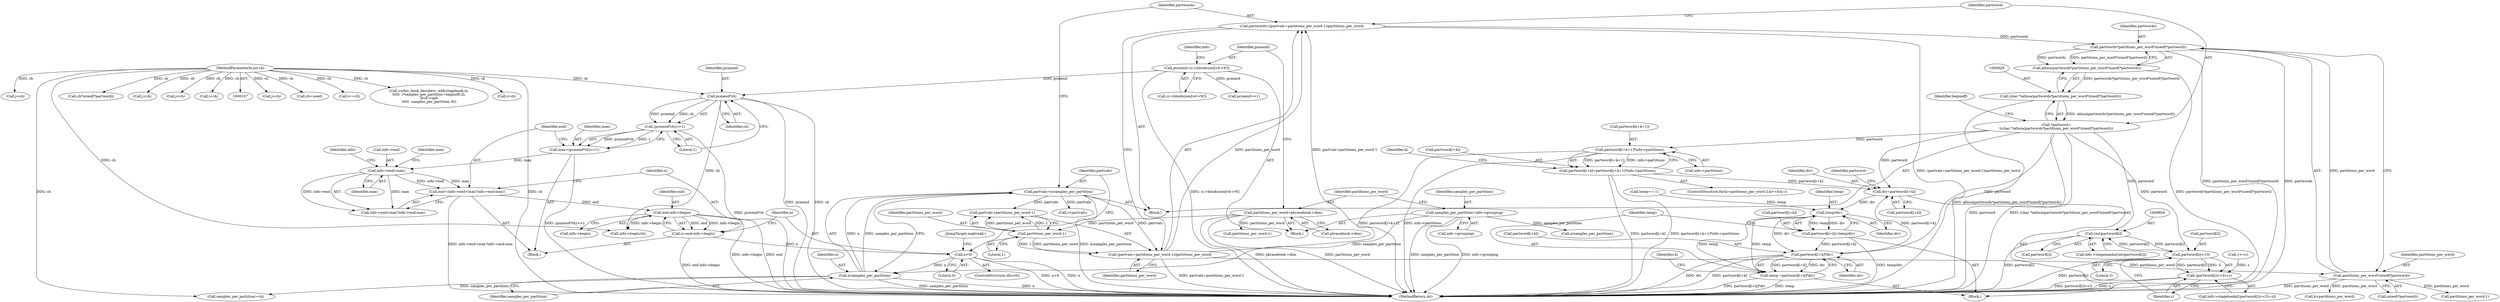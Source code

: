 digraph "1_Android_659030a2e80c38fb8da0a4eb68695349eec6778b@API" {
"1000630" [label="(Call,partwords*partitions_per_word*sizeof(*partword))"];
"1000615" [label="(Call,partwords=(partvals+partitions_per_word-1)/partitions_per_word)"];
"1000617" [label="(Call,(partvals+partitions_per_word-1)/partitions_per_word)"];
"1000609" [label="(Call,partvals=n/samples_per_partition)"];
"1000611" [label="(Call,n/samples_per_partition)"];
"1000604" [label="(Call,n>0)"];
"1000596" [label="(Call,n=end-info->begin)"];
"1000598" [label="(Call,end-info->begin)"];
"1000583" [label="(Call,end=(info->end<max?info->end:max))"];
"1000586" [label="(Call,info->end<max)"];
"1000575" [label="(Call,max=(pcmend*ch)>>1)"];
"1000577" [label="(Call,(pcmend*ch)>>1)"];
"1000578" [label="(Call,pcmend*ch)"];
"1000155" [label="(Call,pcmend=ci->blocksizes[vd->W])"];
"1000112" [label="(MethodParameterIn,int ch)"];
"1000143" [label="(Call,samples_per_partition=info->grouping)"];
"1000620" [label="(Call,partitions_per_word-1)"];
"1000149" [label="(Call,partitions_per_word=phrasebook->dim)"];
"1000632" [label="(Call,partitions_per_word*sizeof(*partword))"];
"1000629" [label="(Call,alloca(partwords*partitions_per_word*sizeof(*partword)))"];
"1000627" [label="(Call,(char *)alloca(partwords*partitions_per_word*sizeof(*partword)))"];
"1000625" [label="(Call,*partword=\n\t(char *)alloca(partwords*partitions_per_word*sizeof(*partword)))"];
"1000720" [label="(Call,partword[i+k+1]*info->partitions)"];
"1000714" [label="(Call,partword[i+k]=partword[i+k+1]*info->partitions)"];
"1000756" [label="(Call,div=partword[i+k])"];
"1000769" [label="(Call,temp/div)"];
"1000763" [label="(Call,partword[i+k]=temp/div)"];
"1000774" [label="(Call,partword[i+k]*div)"];
"1000772" [label="(Call,temp-=partword[i+k]*div)"];
"1000803" [label="(Call,(int)partword[i])"];
"1000824" [label="(Call,partword[i]<<3)"];
"1000823" [label="(Call,(partword[i]<<3)+s)"];
"1000600" [label="(Call,info->begin)"];
"1000592" [label="(Identifier,info)"];
"1000573" [label="(Block,)"];
"1000765" [label="(Identifier,partword)"];
"1000609" [label="(Call,partvals=n/samples_per_partition)"];
"1000615" [label="(Call,partwords=(partvals+partitions_per_word-1)/partitions_per_word)"];
"1000155" [label="(Call,pcmend=ci->blocksizes[vd->W])"];
"1000605" [label="(Identifier,n)"];
"1000714" [label="(Call,partword[i+k]=partword[i+k+1]*info->partitions)"];
"1000630" [label="(Call,partwords*partitions_per_word*sizeof(*partword))"];
"1000808" [label="(Call,1<<s)"];
"1000819" [label="(Call,info->stagebooks[(partword[i]<<3)+s])"];
"1000625" [label="(Call,*partword=\n\t(char *)alloca(partwords*partitions_per_word*sizeof(*partword)))"];
"1000584" [label="(Identifier,end)"];
"1000354" [label="(Call,j<ch)"];
"1000631" [label="(Identifier,partwords)"];
"1000240" [label="(Call,ch=used)"];
"1000770" [label="(Identifier,temp)"];
"1000621" [label="(Identifier,partitions_per_word)"];
"1000632" [label="(Call,partitions_per_word*sizeof(*partword))"];
"1000613" [label="(Identifier,samples_per_partition)"];
"1000167" [label="(Identifier,info)"];
"1000157" [label="(Call,ci->blocksizes[vd->W])"];
"1000660" [label="(Call,i==ch)"];
"1000579" [label="(Identifier,pcmend)"];
"1000581" [label="(Literal,1)"];
"1000773" [label="(Identifier,temp)"];
"1000758" [label="(Call,partword[i+k])"];
"1000832" [label="(Call,vorbis_book_decodevv_add(stagebook,in,\n\t\t\t\t\t  i*samples_per_partition+beginoff,ch,\n &vd->opb,\n\t\t\t\t\t  samples_per_partition,-8))"];
"1000618" [label="(Call,partvals+partitions_per_word-1)"];
"1000633" [label="(Identifier,partitions_per_word)"];
"1000617" [label="(Call,(partvals+partitions_per_word-1)/partitions_per_word)"];
"1000599" [label="(Identifier,end)"];
"1000113" [label="(Block,)"];
"1000612" [label="(Identifier,n)"];
"1000775" [label="(Call,partword[i+k])"];
"1000622" [label="(Literal,1)"];
"1000578" [label="(Call,pcmend*ch)"];
"1000699" [label="(Call,partitions_per_word-1)"];
"1000823" [label="(Call,(partword[i]<<3)+s)"];
"1000590" [label="(Identifier,max)"];
"1000754" [label="(Block,)"];
"1000854" [label="(MethodReturn,int)"];
"1000629" [label="(Call,alloca(partwords*partitions_per_word*sizeof(*partword)))"];
"1000150" [label="(Identifier,partitions_per_word)"];
"1000756" [label="(Call,div=partword[i+k])"];
"1000597" [label="(Identifier,n)"];
"1000606" [label="(Literal,0)"];
"1000786" [label="(Call,k<partitions_per_word)"];
"1000585" [label="(Call,info->end<max?info->end:max)"];
"1000649" [label="(Call,i<ch)"];
"1000474" [label="(Call,j<ch)"];
"1000774" [label="(Call,partword[i+k]*div)"];
"1000780" [label="(Identifier,div)"];
"1000753" [label="(Identifier,k)"];
"1000824" [label="(Call,partword[i]<<3)"];
"1000763" [label="(Call,partword[i+k]=temp/div)"];
"1000616" [label="(Identifier,partwords)"];
"1000721" [label="(Call,partword[i+k+1])"];
"1000577" [label="(Call,(pcmend*ch)>>1)"];
"1000610" [label="(Identifier,partvals)"];
"1000604" [label="(Call,n>0)"];
"1000206" [label="(Call,n/samples_per_partition)"];
"1000583" [label="(Call,end=(info->end<max?info->end:max))"];
"1000803" [label="(Call,(int)partword[i])"];
"1000825" [label="(Call,partword[i])"];
"1000575" [label="(Call,max=(pcmend*ch)>>1)"];
"1000252" [label="(Call,ch*sizeof(*partword))"];
"1000145" [label="(Call,info->grouping)"];
"1000805" [label="(Call,partword[i])"];
"1000620" [label="(Call,partitions_per_word-1)"];
"1000740" [label="(Call,temp==-1)"];
"1000634" [label="(Call,sizeof(*partword))"];
"1000215" [label="(Call,partitions_per_word-1)"];
"1000586" [label="(Call,info->end<max)"];
"1000639" [label="(Identifier,beginoff)"];
"1000640" [label="(Call,info->begin/ch)"];
"1000665" [label="(Call,samples_per_partition/=ch)"];
"1000703" [label="(ControlStructure,for(k=partitions_per_word-2;k>=0;k--))"];
"1000623" [label="(Identifier,partitions_per_word)"];
"1000715" [label="(Call,partword[i+k])"];
"1000580" [label="(Identifier,ch)"];
"1000391" [label="(Call,j<ch)"];
"1000728" [label="(Call,info->partitions)"];
"1000828" [label="(Literal,3)"];
"1000769" [label="(Call,temp/div)"];
"1000598" [label="(Call,end-info->begin)"];
"1000713" [label="(Identifier,k)"];
"1000587" [label="(Call,info->end)"];
"1000261" [label="(Call,j<ch)"];
"1000112" [label="(MethodParameterIn,int ch)"];
"1000772" [label="(Call,temp-=partword[i+k]*div)"];
"1000603" [label="(ControlStructure,if(n>0))"];
"1000149" [label="(Call,partitions_per_word=phrasebook->dim)"];
"1000764" [label="(Call,partword[i+k])"];
"1000174" [label="(Call,pcmend>>1)"];
"1000829" [label="(Identifier,s)"];
"1000757" [label="(Identifier,div)"];
"1000627" [label="(Call,(char *)alloca(partwords*partitions_per_word*sizeof(*partword)))"];
"1000799" [label="(Call,info->stagemasks[(int)partword[i]])"];
"1000720" [label="(Call,partword[i+k+1]*info->partitions)"];
"1000607" [label="(Block,)"];
"1000684" [label="(Call,i<partvals)"];
"1000851" [label="(JumpTarget,eopbreak:)"];
"1000151" [label="(Call,phrasebook->dim)"];
"1000594" [label="(Identifier,max)"];
"1000144" [label="(Identifier,samples_per_partition)"];
"1000143" [label="(Call,samples_per_partition=info->grouping)"];
"1000596" [label="(Call,n=end-info->begin)"];
"1000156" [label="(Identifier,pcmend)"];
"1000223" [label="(Call,i<ch)"];
"1000576" [label="(Identifier,max)"];
"1000626" [label="(Identifier,partword)"];
"1000611" [label="(Call,n/samples_per_partition)"];
"1000771" [label="(Identifier,div)"];
"1000630" -> "1000629"  [label="AST: "];
"1000630" -> "1000632"  [label="CFG: "];
"1000631" -> "1000630"  [label="AST: "];
"1000632" -> "1000630"  [label="AST: "];
"1000629" -> "1000630"  [label="CFG: "];
"1000630" -> "1000854"  [label="DDG: partitions_per_word*sizeof(*partword)"];
"1000630" -> "1000854"  [label="DDG: partwords"];
"1000630" -> "1000629"  [label="DDG: partwords"];
"1000630" -> "1000629"  [label="DDG: partitions_per_word*sizeof(*partword)"];
"1000615" -> "1000630"  [label="DDG: partwords"];
"1000632" -> "1000630"  [label="DDG: partitions_per_word"];
"1000615" -> "1000607"  [label="AST: "];
"1000615" -> "1000617"  [label="CFG: "];
"1000616" -> "1000615"  [label="AST: "];
"1000617" -> "1000615"  [label="AST: "];
"1000626" -> "1000615"  [label="CFG: "];
"1000615" -> "1000854"  [label="DDG: (partvals+partitions_per_word-1)/partitions_per_word"];
"1000617" -> "1000615"  [label="DDG: partvals+partitions_per_word-1"];
"1000617" -> "1000615"  [label="DDG: partitions_per_word"];
"1000617" -> "1000623"  [label="CFG: "];
"1000618" -> "1000617"  [label="AST: "];
"1000623" -> "1000617"  [label="AST: "];
"1000617" -> "1000854"  [label="DDG: partvals+partitions_per_word-1"];
"1000609" -> "1000617"  [label="DDG: partvals"];
"1000620" -> "1000617"  [label="DDG: partitions_per_word"];
"1000620" -> "1000617"  [label="DDG: 1"];
"1000617" -> "1000632"  [label="DDG: partitions_per_word"];
"1000609" -> "1000607"  [label="AST: "];
"1000609" -> "1000611"  [label="CFG: "];
"1000610" -> "1000609"  [label="AST: "];
"1000611" -> "1000609"  [label="AST: "];
"1000616" -> "1000609"  [label="CFG: "];
"1000609" -> "1000854"  [label="DDG: n/samples_per_partition"];
"1000611" -> "1000609"  [label="DDG: n"];
"1000611" -> "1000609"  [label="DDG: samples_per_partition"];
"1000609" -> "1000618"  [label="DDG: partvals"];
"1000609" -> "1000684"  [label="DDG: partvals"];
"1000611" -> "1000613"  [label="CFG: "];
"1000612" -> "1000611"  [label="AST: "];
"1000613" -> "1000611"  [label="AST: "];
"1000611" -> "1000854"  [label="DDG: samples_per_partition"];
"1000611" -> "1000854"  [label="DDG: n"];
"1000604" -> "1000611"  [label="DDG: n"];
"1000143" -> "1000611"  [label="DDG: samples_per_partition"];
"1000611" -> "1000665"  [label="DDG: samples_per_partition"];
"1000604" -> "1000603"  [label="AST: "];
"1000604" -> "1000606"  [label="CFG: "];
"1000605" -> "1000604"  [label="AST: "];
"1000606" -> "1000604"  [label="AST: "];
"1000610" -> "1000604"  [label="CFG: "];
"1000851" -> "1000604"  [label="CFG: "];
"1000604" -> "1000854"  [label="DDG: n>0"];
"1000604" -> "1000854"  [label="DDG: n"];
"1000596" -> "1000604"  [label="DDG: n"];
"1000596" -> "1000573"  [label="AST: "];
"1000596" -> "1000598"  [label="CFG: "];
"1000597" -> "1000596"  [label="AST: "];
"1000598" -> "1000596"  [label="AST: "];
"1000605" -> "1000596"  [label="CFG: "];
"1000596" -> "1000854"  [label="DDG: end-info->begin"];
"1000598" -> "1000596"  [label="DDG: end"];
"1000598" -> "1000596"  [label="DDG: info->begin"];
"1000598" -> "1000600"  [label="CFG: "];
"1000599" -> "1000598"  [label="AST: "];
"1000600" -> "1000598"  [label="AST: "];
"1000598" -> "1000854"  [label="DDG: end"];
"1000598" -> "1000854"  [label="DDG: info->begin"];
"1000583" -> "1000598"  [label="DDG: end"];
"1000598" -> "1000640"  [label="DDG: info->begin"];
"1000583" -> "1000573"  [label="AST: "];
"1000583" -> "1000585"  [label="CFG: "];
"1000584" -> "1000583"  [label="AST: "];
"1000585" -> "1000583"  [label="AST: "];
"1000597" -> "1000583"  [label="CFG: "];
"1000583" -> "1000854"  [label="DDG: info->end<max?info->end:max"];
"1000586" -> "1000583"  [label="DDG: info->end"];
"1000586" -> "1000583"  [label="DDG: max"];
"1000586" -> "1000585"  [label="AST: "];
"1000586" -> "1000590"  [label="CFG: "];
"1000587" -> "1000586"  [label="AST: "];
"1000590" -> "1000586"  [label="AST: "];
"1000592" -> "1000586"  [label="CFG: "];
"1000594" -> "1000586"  [label="CFG: "];
"1000575" -> "1000586"  [label="DDG: max"];
"1000586" -> "1000585"  [label="DDG: info->end"];
"1000586" -> "1000585"  [label="DDG: max"];
"1000575" -> "1000573"  [label="AST: "];
"1000575" -> "1000577"  [label="CFG: "];
"1000576" -> "1000575"  [label="AST: "];
"1000577" -> "1000575"  [label="AST: "];
"1000584" -> "1000575"  [label="CFG: "];
"1000575" -> "1000854"  [label="DDG: (pcmend*ch)>>1"];
"1000577" -> "1000575"  [label="DDG: pcmend*ch"];
"1000577" -> "1000575"  [label="DDG: 1"];
"1000577" -> "1000581"  [label="CFG: "];
"1000578" -> "1000577"  [label="AST: "];
"1000581" -> "1000577"  [label="AST: "];
"1000577" -> "1000854"  [label="DDG: pcmend*ch"];
"1000578" -> "1000577"  [label="DDG: pcmend"];
"1000578" -> "1000577"  [label="DDG: ch"];
"1000578" -> "1000580"  [label="CFG: "];
"1000579" -> "1000578"  [label="AST: "];
"1000580" -> "1000578"  [label="AST: "];
"1000581" -> "1000578"  [label="CFG: "];
"1000578" -> "1000854"  [label="DDG: pcmend"];
"1000578" -> "1000854"  [label="DDG: ch"];
"1000155" -> "1000578"  [label="DDG: pcmend"];
"1000112" -> "1000578"  [label="DDG: ch"];
"1000578" -> "1000640"  [label="DDG: ch"];
"1000155" -> "1000113"  [label="AST: "];
"1000155" -> "1000157"  [label="CFG: "];
"1000156" -> "1000155"  [label="AST: "];
"1000157" -> "1000155"  [label="AST: "];
"1000167" -> "1000155"  [label="CFG: "];
"1000155" -> "1000854"  [label="DDG: ci->blocksizes[vd->W]"];
"1000155" -> "1000174"  [label="DDG: pcmend"];
"1000112" -> "1000107"  [label="AST: "];
"1000112" -> "1000854"  [label="DDG: ch"];
"1000112" -> "1000223"  [label="DDG: ch"];
"1000112" -> "1000240"  [label="DDG: ch"];
"1000112" -> "1000252"  [label="DDG: ch"];
"1000112" -> "1000261"  [label="DDG: ch"];
"1000112" -> "1000354"  [label="DDG: ch"];
"1000112" -> "1000391"  [label="DDG: ch"];
"1000112" -> "1000474"  [label="DDG: ch"];
"1000112" -> "1000640"  [label="DDG: ch"];
"1000112" -> "1000649"  [label="DDG: ch"];
"1000112" -> "1000660"  [label="DDG: ch"];
"1000112" -> "1000665"  [label="DDG: ch"];
"1000112" -> "1000832"  [label="DDG: ch"];
"1000143" -> "1000113"  [label="AST: "];
"1000143" -> "1000145"  [label="CFG: "];
"1000144" -> "1000143"  [label="AST: "];
"1000145" -> "1000143"  [label="AST: "];
"1000150" -> "1000143"  [label="CFG: "];
"1000143" -> "1000854"  [label="DDG: samples_per_partition"];
"1000143" -> "1000854"  [label="DDG: info->grouping"];
"1000143" -> "1000206"  [label="DDG: samples_per_partition"];
"1000620" -> "1000618"  [label="AST: "];
"1000620" -> "1000622"  [label="CFG: "];
"1000621" -> "1000620"  [label="AST: "];
"1000622" -> "1000620"  [label="AST: "];
"1000618" -> "1000620"  [label="CFG: "];
"1000620" -> "1000618"  [label="DDG: partitions_per_word"];
"1000620" -> "1000618"  [label="DDG: 1"];
"1000149" -> "1000620"  [label="DDG: partitions_per_word"];
"1000149" -> "1000113"  [label="AST: "];
"1000149" -> "1000151"  [label="CFG: "];
"1000150" -> "1000149"  [label="AST: "];
"1000151" -> "1000149"  [label="AST: "];
"1000156" -> "1000149"  [label="CFG: "];
"1000149" -> "1000854"  [label="DDG: phrasebook->dim"];
"1000149" -> "1000854"  [label="DDG: partitions_per_word"];
"1000149" -> "1000215"  [label="DDG: partitions_per_word"];
"1000632" -> "1000634"  [label="CFG: "];
"1000633" -> "1000632"  [label="AST: "];
"1000634" -> "1000632"  [label="AST: "];
"1000632" -> "1000854"  [label="DDG: partitions_per_word"];
"1000632" -> "1000699"  [label="DDG: partitions_per_word"];
"1000632" -> "1000786"  [label="DDG: partitions_per_word"];
"1000629" -> "1000627"  [label="AST: "];
"1000627" -> "1000629"  [label="CFG: "];
"1000629" -> "1000854"  [label="DDG: partwords*partitions_per_word*sizeof(*partword)"];
"1000629" -> "1000627"  [label="DDG: partwords*partitions_per_word*sizeof(*partword)"];
"1000627" -> "1000625"  [label="AST: "];
"1000628" -> "1000627"  [label="AST: "];
"1000625" -> "1000627"  [label="CFG: "];
"1000627" -> "1000854"  [label="DDG: alloca(partwords*partitions_per_word*sizeof(*partword))"];
"1000627" -> "1000625"  [label="DDG: alloca(partwords*partitions_per_word*sizeof(*partword))"];
"1000625" -> "1000607"  [label="AST: "];
"1000626" -> "1000625"  [label="AST: "];
"1000639" -> "1000625"  [label="CFG: "];
"1000625" -> "1000854"  [label="DDG: partword"];
"1000625" -> "1000854"  [label="DDG: (char *)alloca(partwords*partitions_per_word*sizeof(*partword))"];
"1000625" -> "1000720"  [label="DDG: partword"];
"1000625" -> "1000756"  [label="DDG: partword"];
"1000625" -> "1000774"  [label="DDG: partword"];
"1000625" -> "1000803"  [label="DDG: partword"];
"1000625" -> "1000824"  [label="DDG: partword"];
"1000720" -> "1000714"  [label="AST: "];
"1000720" -> "1000728"  [label="CFG: "];
"1000721" -> "1000720"  [label="AST: "];
"1000728" -> "1000720"  [label="AST: "];
"1000714" -> "1000720"  [label="CFG: "];
"1000720" -> "1000854"  [label="DDG: partword[i+k+1]"];
"1000720" -> "1000854"  [label="DDG: info->partitions"];
"1000720" -> "1000714"  [label="DDG: partword[i+k+1]"];
"1000720" -> "1000714"  [label="DDG: info->partitions"];
"1000714" -> "1000703"  [label="AST: "];
"1000715" -> "1000714"  [label="AST: "];
"1000713" -> "1000714"  [label="CFG: "];
"1000714" -> "1000854"  [label="DDG: partword[i+k]"];
"1000714" -> "1000854"  [label="DDG: partword[i+k+1]*info->partitions"];
"1000714" -> "1000756"  [label="DDG: partword[i+k]"];
"1000756" -> "1000754"  [label="AST: "];
"1000756" -> "1000758"  [label="CFG: "];
"1000757" -> "1000756"  [label="AST: "];
"1000758" -> "1000756"  [label="AST: "];
"1000765" -> "1000756"  [label="CFG: "];
"1000774" -> "1000756"  [label="DDG: partword[i+k]"];
"1000756" -> "1000769"  [label="DDG: div"];
"1000769" -> "1000763"  [label="AST: "];
"1000769" -> "1000771"  [label="CFG: "];
"1000770" -> "1000769"  [label="AST: "];
"1000771" -> "1000769"  [label="AST: "];
"1000763" -> "1000769"  [label="CFG: "];
"1000769" -> "1000763"  [label="DDG: temp"];
"1000769" -> "1000763"  [label="DDG: div"];
"1000772" -> "1000769"  [label="DDG: temp"];
"1000740" -> "1000769"  [label="DDG: temp"];
"1000769" -> "1000772"  [label="DDG: temp"];
"1000769" -> "1000774"  [label="DDG: div"];
"1000763" -> "1000754"  [label="AST: "];
"1000764" -> "1000763"  [label="AST: "];
"1000773" -> "1000763"  [label="CFG: "];
"1000763" -> "1000854"  [label="DDG: temp/div"];
"1000763" -> "1000774"  [label="DDG: partword[i+k]"];
"1000774" -> "1000772"  [label="AST: "];
"1000774" -> "1000780"  [label="CFG: "];
"1000775" -> "1000774"  [label="AST: "];
"1000780" -> "1000774"  [label="AST: "];
"1000772" -> "1000774"  [label="CFG: "];
"1000774" -> "1000854"  [label="DDG: div"];
"1000774" -> "1000854"  [label="DDG: partword[i+k]"];
"1000774" -> "1000772"  [label="DDG: partword[i+k]"];
"1000774" -> "1000772"  [label="DDG: div"];
"1000772" -> "1000754"  [label="AST: "];
"1000773" -> "1000772"  [label="AST: "];
"1000753" -> "1000772"  [label="CFG: "];
"1000772" -> "1000854"  [label="DDG: temp"];
"1000772" -> "1000854"  [label="DDG: partword[i+k]*div"];
"1000803" -> "1000799"  [label="AST: "];
"1000803" -> "1000805"  [label="CFG: "];
"1000804" -> "1000803"  [label="AST: "];
"1000805" -> "1000803"  [label="AST: "];
"1000799" -> "1000803"  [label="CFG: "];
"1000803" -> "1000854"  [label="DDG: partword[i]"];
"1000824" -> "1000803"  [label="DDG: partword[i]"];
"1000803" -> "1000824"  [label="DDG: partword[i]"];
"1000824" -> "1000823"  [label="AST: "];
"1000824" -> "1000828"  [label="CFG: "];
"1000825" -> "1000824"  [label="AST: "];
"1000828" -> "1000824"  [label="AST: "];
"1000829" -> "1000824"  [label="CFG: "];
"1000824" -> "1000854"  [label="DDG: partword[i]"];
"1000824" -> "1000823"  [label="DDG: partword[i]"];
"1000824" -> "1000823"  [label="DDG: 3"];
"1000823" -> "1000819"  [label="AST: "];
"1000823" -> "1000829"  [label="CFG: "];
"1000829" -> "1000823"  [label="AST: "];
"1000819" -> "1000823"  [label="CFG: "];
"1000823" -> "1000854"  [label="DDG: s"];
"1000823" -> "1000854"  [label="DDG: partword[i]<<3"];
"1000808" -> "1000823"  [label="DDG: s"];
}
